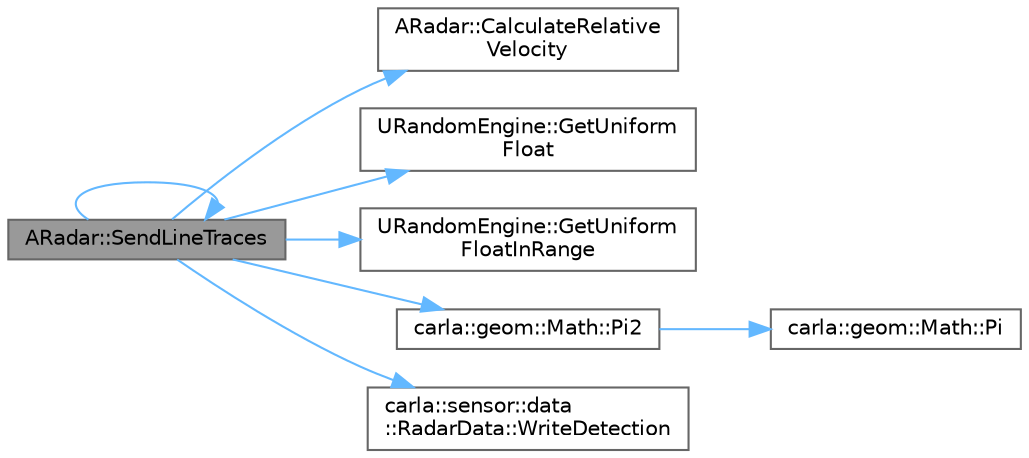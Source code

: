 digraph "ARadar::SendLineTraces"
{
 // INTERACTIVE_SVG=YES
 // LATEX_PDF_SIZE
  bgcolor="transparent";
  edge [fontname=Helvetica,fontsize=10,labelfontname=Helvetica,labelfontsize=10];
  node [fontname=Helvetica,fontsize=10,shape=box,height=0.2,width=0.4];
  rankdir="LR";
  Node1 [id="Node000001",label="ARadar::SendLineTraces",height=0.2,width=0.4,color="gray40", fillcolor="grey60", style="filled", fontcolor="black",tooltip=" "];
  Node1 -> Node2 [id="edge1_Node000001_Node000002",color="steelblue1",style="solid",tooltip=" "];
  Node2 [id="Node000002",label="ARadar::CalculateRelative\lVelocity",height=0.2,width=0.4,color="grey40", fillcolor="white", style="filled",URL="$d9/d27/classARadar.html#a333216a4a3a3948da61c65ac8be47ed8",tooltip=" "];
  Node1 -> Node3 [id="edge2_Node000001_Node000003",color="steelblue1",style="solid",tooltip=" "];
  Node3 [id="Node000003",label="URandomEngine::GetUniform\lFloat",height=0.2,width=0.4,color="grey40", fillcolor="white", style="filled",URL="$d2/d4b/classURandomEngine.html#a7619cfcce2fd1e172a4210e0c5645e8d",tooltip=" "];
  Node1 -> Node4 [id="edge3_Node000001_Node000004",color="steelblue1",style="solid",tooltip=" "];
  Node4 [id="Node000004",label="URandomEngine::GetUniform\lFloatInRange",height=0.2,width=0.4,color="grey40", fillcolor="white", style="filled",URL="$d2/d4b/classURandomEngine.html#a80b759d343ee9888162591063d5715e1",tooltip=" "];
  Node1 -> Node5 [id="edge4_Node000001_Node000005",color="steelblue1",style="solid",tooltip=" "];
  Node5 [id="Node000005",label="carla::geom::Math::Pi2",height=0.2,width=0.4,color="grey40", fillcolor="white", style="filled",URL="$d0/dea/classcarla_1_1geom_1_1Math.html#a2b3dd5a42146720b0195024c5a3d1168",tooltip=" "];
  Node5 -> Node6 [id="edge5_Node000005_Node000006",color="steelblue1",style="solid",tooltip=" "];
  Node6 [id="Node000006",label="carla::geom::Math::Pi",height=0.2,width=0.4,color="grey40", fillcolor="white", style="filled",URL="$d0/dea/classcarla_1_1geom_1_1Math.html#abb591fc2a3085df22fc224a9d77cef11",tooltip=" "];
  Node1 -> Node1 [id="edge6_Node000001_Node000001",color="steelblue1",style="solid",tooltip=" "];
  Node1 -> Node7 [id="edge7_Node000001_Node000007",color="steelblue1",style="solid",tooltip=" "];
  Node7 [id="Node000007",label="carla::sensor::data\l::RadarData::WriteDetection",height=0.2,width=0.4,color="grey40", fillcolor="white", style="filled",URL="$d5/d13/classcarla_1_1sensor_1_1data_1_1RadarData.html#aeb50962ae01e24ac427a24f516d21b0c",tooltip="Adds a new detection."];
}
